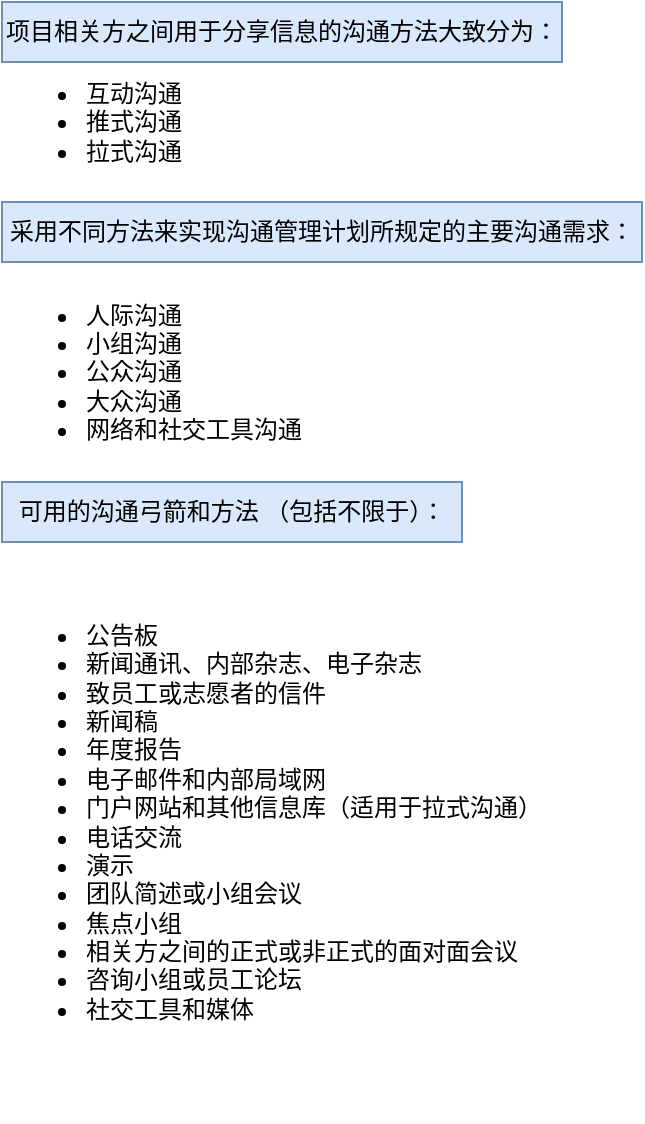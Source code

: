 <mxfile>
    <diagram id="N047zPK41V4IN6FB8gQ_" name="Page-1">
        <mxGraphModel dx="1678" dy="952" grid="1" gridSize="10" guides="1" tooltips="1" connect="1" arrows="1" fold="1" page="1" pageScale="1" pageWidth="850" pageHeight="1100" math="0" shadow="0">
            <root>
                <mxCell id="0"/>
                <mxCell id="1" parent="0"/>
                <mxCell id="4" value="项目相关方之间用于分享信息的沟通方法大致分为：" style="text;html=1;strokeColor=#6c8ebf;fillColor=#dae8fc;align=center;verticalAlign=middle;whiteSpace=wrap;rounded=0;" vertex="1" parent="1">
                    <mxGeometry x="10" y="20" width="280" height="30" as="geometry"/>
                </mxCell>
                <mxCell id="5" value="&lt;ul&gt;&lt;li&gt;互动沟通&lt;/li&gt;&lt;li&gt;推式沟通&lt;/li&gt;&lt;li&gt;拉式沟通&lt;/li&gt;&lt;/ul&gt;" style="text;strokeColor=none;fillColor=none;html=1;whiteSpace=wrap;verticalAlign=middle;overflow=hidden;" vertex="1" parent="1">
                    <mxGeometry x="10" y="40" width="100" height="80" as="geometry"/>
                </mxCell>
                <mxCell id="6" value="采用不同方法来实现沟通管理计划所规定的主要沟通需求：" style="text;html=1;strokeColor=#6c8ebf;fillColor=#dae8fc;align=center;verticalAlign=middle;whiteSpace=wrap;rounded=0;" vertex="1" parent="1">
                    <mxGeometry x="10" y="120" width="320" height="30" as="geometry"/>
                </mxCell>
                <mxCell id="7" value="&lt;ul&gt;&lt;li&gt;人际沟通&lt;/li&gt;&lt;li&gt;小组沟通&lt;/li&gt;&lt;li&gt;公众沟通&lt;/li&gt;&lt;li&gt;大众沟通&lt;/li&gt;&lt;li&gt;网络和社交工具沟通&lt;/li&gt;&lt;/ul&gt;" style="text;strokeColor=none;fillColor=none;html=1;whiteSpace=wrap;verticalAlign=middle;overflow=hidden;" vertex="1" parent="1">
                    <mxGeometry x="10" y="140" width="160" height="130" as="geometry"/>
                </mxCell>
                <mxCell id="8" value="可用的沟通弓箭和方法 （包括不限于）：" style="text;html=1;strokeColor=#6c8ebf;fillColor=#dae8fc;align=center;verticalAlign=middle;whiteSpace=wrap;rounded=0;" vertex="1" parent="1">
                    <mxGeometry x="10" y="260" width="230" height="30" as="geometry"/>
                </mxCell>
                <mxCell id="9" value="&lt;ul&gt;&lt;li&gt;公告板&lt;/li&gt;&lt;li&gt;新闻通讯、内部杂志、电子杂志&lt;/li&gt;&lt;li&gt;致员工或志愿者的信件&lt;/li&gt;&lt;li&gt;新闻稿&lt;/li&gt;&lt;li&gt;年度报告&lt;/li&gt;&lt;li&gt;电子邮件和内部局域网&lt;/li&gt;&lt;li&gt;门户网站和其他信息库（适用于拉式沟通）&lt;/li&gt;&lt;li&gt;电话交流&lt;/li&gt;&lt;li&gt;演示&lt;/li&gt;&lt;li&gt;团队简述或小组会议&lt;/li&gt;&lt;li&gt;焦点小组&lt;/li&gt;&lt;li&gt;相关方之间的正式或非正式的面对面会议&lt;/li&gt;&lt;li&gt;咨询小组或员工论坛&lt;/li&gt;&lt;li&gt;社交工具和媒体&lt;/li&gt;&lt;/ul&gt;" style="text;strokeColor=none;fillColor=none;html=1;whiteSpace=wrap;verticalAlign=middle;overflow=hidden;" vertex="1" parent="1">
                    <mxGeometry x="10" y="280" width="270" height="300" as="geometry"/>
                </mxCell>
            </root>
        </mxGraphModel>
    </diagram>
</mxfile>
